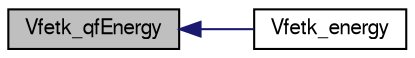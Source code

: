 digraph "Vfetk_qfEnergy"
{
  edge [fontname="FreeSans",fontsize="10",labelfontname="FreeSans",labelfontsize="10"];
  node [fontname="FreeSans",fontsize="10",shape=record];
  rankdir="LR";
  Node1 [label="Vfetk_qfEnergy",height=0.2,width=0.4,color="black", fillcolor="grey75", style="filled" fontcolor="black"];
  Node1 -> Node2 [dir="back",color="midnightblue",fontsize="10",style="solid",fontname="FreeSans"];
  Node2 [label="Vfetk_energy",height=0.2,width=0.4,color="black", fillcolor="white", style="filled",URL="$group___vfetk.html#ga3f3d1cae1750599794eb65d4db989cdd",tooltip="Return the total electrostatic energy."];
}
